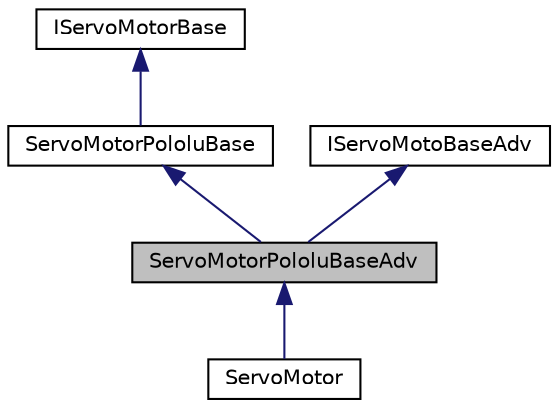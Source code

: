 digraph "ServoMotorPololuBaseAdv"
{
 // LATEX_PDF_SIZE
  edge [fontname="Helvetica",fontsize="10",labelfontname="Helvetica",labelfontsize="10"];
  node [fontname="Helvetica",fontsize="10",shape=record];
  Node1 [label="ServoMotorPololuBaseAdv",height=0.2,width=0.4,color="black", fillcolor="grey75", style="filled", fontcolor="black",tooltip="Implements the interface IServoMotoBaseAdv derived from class ServoMotorPololuBase."];
  Node2 -> Node1 [dir="back",color="midnightblue",fontsize="10",style="solid",fontname="Helvetica"];
  Node2 [label="ServoMotorPololuBase",height=0.2,width=0.4,color="black", fillcolor="white", style="filled",URL="$classServoMotorPololuBase.html",tooltip="Class implements the interface IServoMotorBase based on the pololu controller board (https://www...."];
  Node3 -> Node2 [dir="back",color="midnightblue",fontsize="10",style="solid",fontname="Helvetica"];
  Node3 [label="IServoMotorBase",height=0.2,width=0.4,color="black", fillcolor="white", style="filled",URL="$classIServoMotorBase.html",tooltip="Interface class that specifies the basic functionality of object that initializes and controls a serv..."];
  Node4 -> Node1 [dir="back",color="midnightblue",fontsize="10",style="solid",fontname="Helvetica"];
  Node4 [label="IServoMotoBaseAdv",height=0.2,width=0.4,color="black", fillcolor="white", style="filled",URL="$classIServoMotoBaseAdv.html",tooltip="Interface class that specifies additional functionality with respect to set maximal speed and acceler..."];
  Node1 -> Node5 [dir="back",color="midnightblue",fontsize="10",style="solid",fontname="Helvetica"];
  Node5 [label="ServoMotor",height=0.2,width=0.4,color="black", fillcolor="white", style="filled",URL="$classServoMotor.html",tooltip=" "];
}

